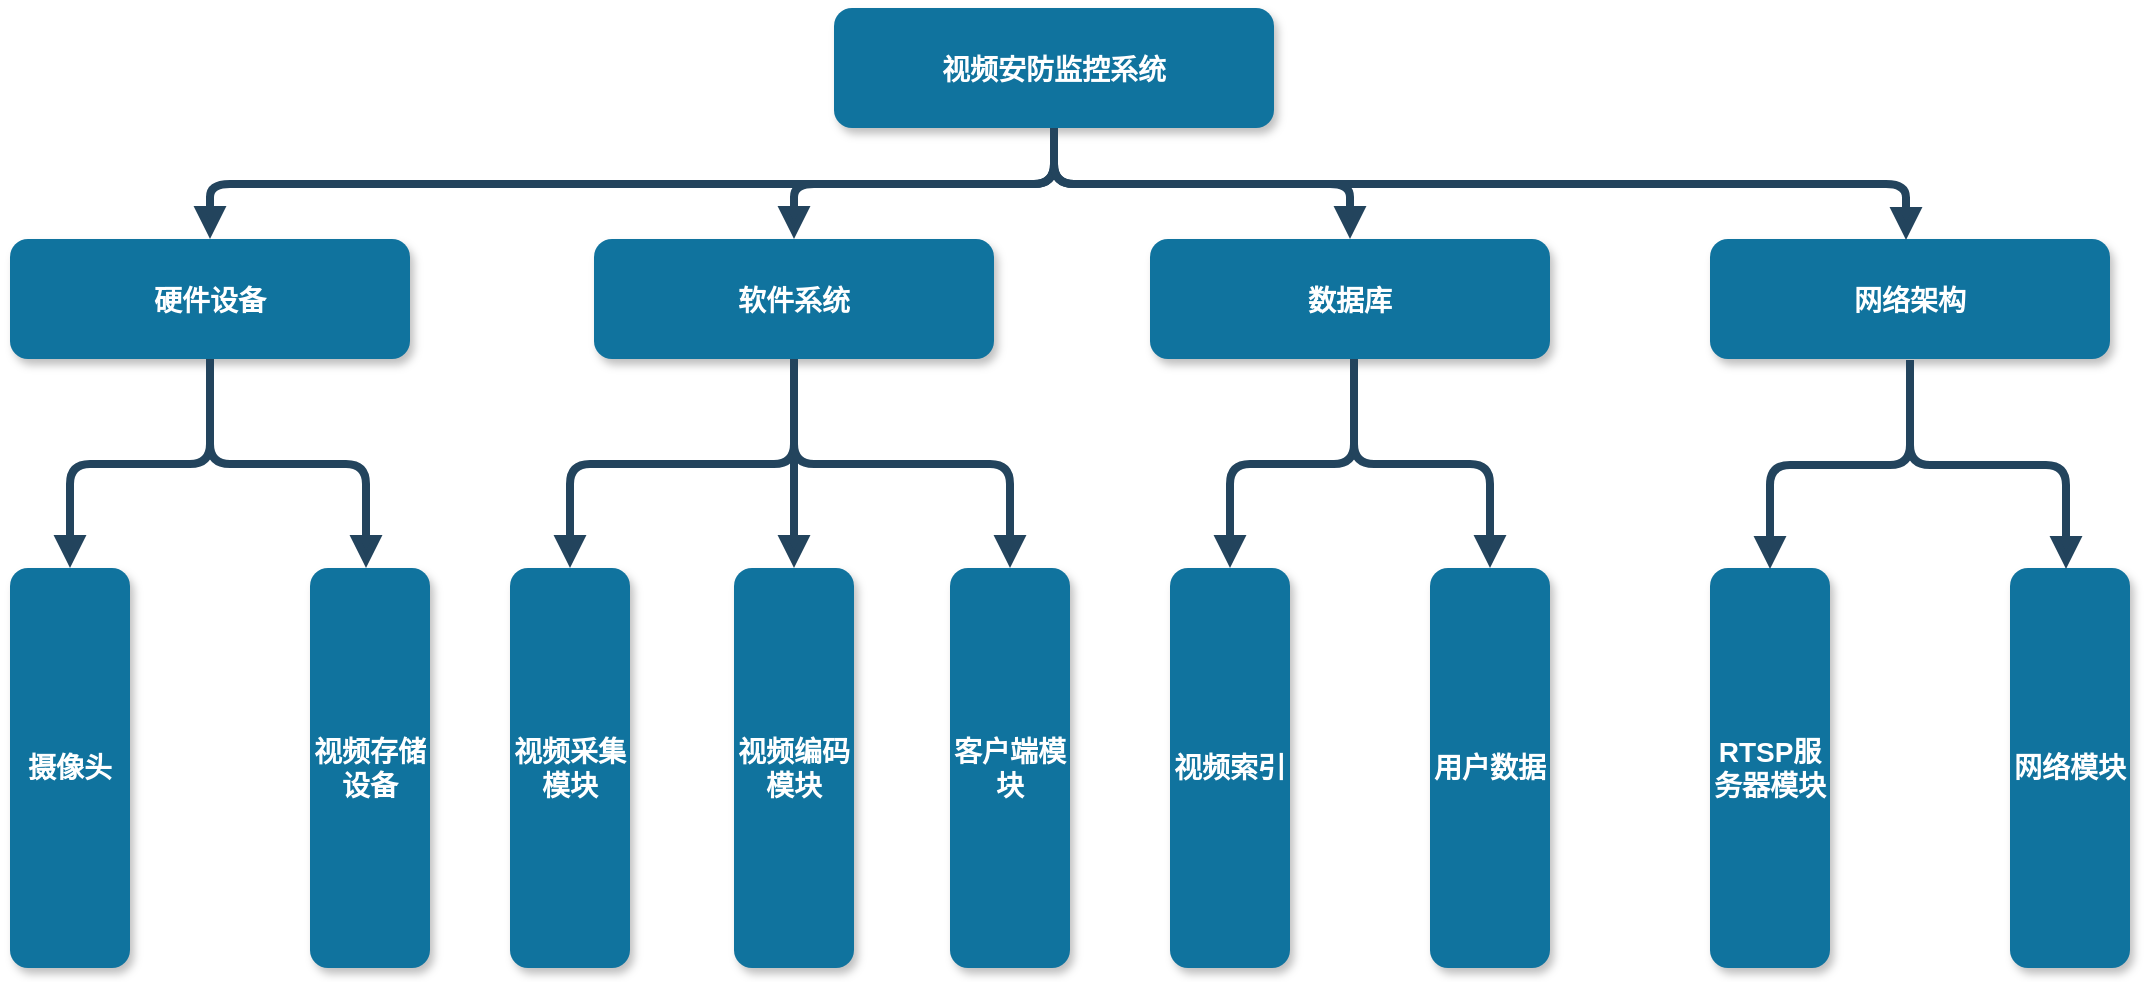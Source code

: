 <mxfile version="21.0.8" type="github">
  <diagram name="Page-1" id="97916047-d0de-89f5-080d-49f4d83e522f">
    <mxGraphModel dx="1434" dy="756" grid="1" gridSize="10" guides="1" tooltips="1" connect="1" arrows="1" fold="1" page="1" pageScale="1.5" pageWidth="1169" pageHeight="827" background="none" math="0" shadow="0">
      <root>
        <mxCell id="0" />
        <mxCell id="1" parent="0" />
        <mxCell id="3" value="视频安防监控系统" style="rounded=1;fillColor=#10739E;strokeColor=none;shadow=1;gradientColor=none;fontStyle=1;fontColor=#FFFFFF;fontSize=14;" parent="1" vertex="1">
          <mxGeometry x="662" y="340" width="220" height="60" as="geometry" />
        </mxCell>
        <mxCell id="4" value="硬件设备" style="rounded=1;fillColor=#10739E;strokeColor=none;shadow=1;gradientColor=none;fontStyle=1;fontColor=#FFFFFF;fontSize=14;" parent="1" vertex="1">
          <mxGeometry x="250" y="455.5" width="200" height="60" as="geometry" />
        </mxCell>
        <mxCell id="5" value="软件系统" style="rounded=1;fillColor=#10739E;strokeColor=none;shadow=1;gradientColor=none;fontStyle=1;fontColor=#FFFFFF;fontSize=14;" parent="1" vertex="1">
          <mxGeometry x="542" y="455.5" width="200" height="60" as="geometry" />
        </mxCell>
        <mxCell id="6" value="数据库" style="rounded=1;fillColor=#10739E;strokeColor=none;shadow=1;gradientColor=none;fontStyle=1;fontColor=#FFFFFF;fontSize=14;" parent="1" vertex="1">
          <mxGeometry x="820" y="455.5" width="200" height="60" as="geometry" />
        </mxCell>
        <mxCell id="8" value="视频采集模块" style="rounded=1;fillColor=#10739E;strokeColor=none;shadow=1;gradientColor=none;fontStyle=1;fontColor=#FFFFFF;fontSize=14;direction=south;whiteSpace=wrap;" parent="1" vertex="1">
          <mxGeometry x="500" y="620" width="60" height="200" as="geometry" />
        </mxCell>
        <mxCell id="30" value="" style="edgeStyle=elbowEdgeStyle;elbow=vertical;strokeWidth=4;endArrow=block;endFill=1;fontStyle=1;strokeColor=#23445D;" parent="1" source="3" target="5" edge="1">
          <mxGeometry x="22" y="165.5" width="100" height="100" as="geometry">
            <mxPoint x="22" y="265.5" as="sourcePoint" />
            <mxPoint x="122" y="165.5" as="targetPoint" />
          </mxGeometry>
        </mxCell>
        <mxCell id="31" value="" style="edgeStyle=elbowEdgeStyle;elbow=vertical;strokeWidth=4;endArrow=block;endFill=1;fontStyle=1;strokeColor=#23445D;" parent="1" source="3" target="4" edge="1">
          <mxGeometry x="22" y="165.5" width="100" height="100" as="geometry">
            <mxPoint x="22" y="265.5" as="sourcePoint" />
            <mxPoint x="122" y="165.5" as="targetPoint" />
          </mxGeometry>
        </mxCell>
        <mxCell id="32" value="" style="edgeStyle=elbowEdgeStyle;elbow=vertical;strokeWidth=4;endArrow=block;endFill=1;fontStyle=1;strokeColor=#23445D;" parent="1" source="3" target="6" edge="1">
          <mxGeometry x="22" y="165.5" width="100" height="100" as="geometry">
            <mxPoint x="22" y="265.5" as="sourcePoint" />
            <mxPoint x="122" y="165.5" as="targetPoint" />
          </mxGeometry>
        </mxCell>
        <mxCell id="6k0MO4jCzs8xXy13N70B-55" value="网络架构" style="rounded=1;fillColor=#10739E;strokeColor=none;shadow=1;gradientColor=none;fontStyle=1;fontColor=#FFFFFF;fontSize=14;" vertex="1" parent="1">
          <mxGeometry x="1100" y="455.5" width="200" height="60" as="geometry" />
        </mxCell>
        <mxCell id="6k0MO4jCzs8xXy13N70B-57" value="" style="edgeStyle=elbowEdgeStyle;elbow=vertical;strokeWidth=4;endArrow=block;endFill=1;fontStyle=1;strokeColor=#23445D;exitX=0.5;exitY=1;exitDx=0;exitDy=0;" edge="1" parent="1" source="3">
          <mxGeometry x="300" y="165.5" width="100" height="100" as="geometry">
            <mxPoint x="1050" y="400" as="sourcePoint" />
            <mxPoint x="1198" y="456" as="targetPoint" />
          </mxGeometry>
        </mxCell>
        <mxCell id="6k0MO4jCzs8xXy13N70B-59" value="" style="edgeStyle=elbowEdgeStyle;elbow=vertical;strokeWidth=4;endArrow=block;endFill=1;fontStyle=1;strokeColor=#23445D;exitX=0.5;exitY=1;exitDx=0;exitDy=0;entryX=0;entryY=0.5;entryDx=0;entryDy=0;" edge="1" parent="1" source="5" target="8">
          <mxGeometry y="389.5" width="100" height="100" as="geometry">
            <mxPoint x="750" y="624" as="sourcePoint" />
            <mxPoint x="380" y="680" as="targetPoint" />
            <Array as="points" />
          </mxGeometry>
        </mxCell>
        <mxCell id="6k0MO4jCzs8xXy13N70B-62" value="RTSP服务器模块" style="rounded=1;fillColor=#10739E;strokeColor=none;shadow=1;gradientColor=none;fontStyle=1;fontColor=#FFFFFF;fontSize=14;direction=south;whiteSpace=wrap;" vertex="1" parent="1">
          <mxGeometry x="1100" y="620" width="60" height="200" as="geometry" />
        </mxCell>
        <mxCell id="6k0MO4jCzs8xXy13N70B-63" value="网络模块" style="rounded=1;fillColor=#10739E;strokeColor=none;shadow=1;gradientColor=none;fontStyle=1;fontColor=#FFFFFF;fontSize=14;direction=south;whiteSpace=wrap;" vertex="1" parent="1">
          <mxGeometry x="1250" y="620" width="60" height="200" as="geometry" />
        </mxCell>
        <mxCell id="6k0MO4jCzs8xXy13N70B-64" value="视频编码模块" style="rounded=1;fillColor=#10739E;strokeColor=none;shadow=1;gradientColor=none;fontStyle=1;fontColor=#FFFFFF;fontSize=14;direction=south;whiteSpace=wrap;" vertex="1" parent="1">
          <mxGeometry x="612" y="620" width="60" height="200" as="geometry" />
        </mxCell>
        <mxCell id="6k0MO4jCzs8xXy13N70B-65" value="客户端模块" style="rounded=1;fillColor=#10739E;strokeColor=none;shadow=1;gradientColor=none;fontStyle=1;fontColor=#FFFFFF;fontSize=14;direction=south;whiteSpace=wrap;" vertex="1" parent="1">
          <mxGeometry x="720" y="620" width="60" height="200" as="geometry" />
        </mxCell>
        <mxCell id="6k0MO4jCzs8xXy13N70B-67" value="" style="edgeStyle=elbowEdgeStyle;elbow=vertical;strokeWidth=4;endArrow=block;endFill=1;fontStyle=1;strokeColor=#23445D;exitX=0.5;exitY=1;exitDx=0;exitDy=0;entryX=0;entryY=0.5;entryDx=0;entryDy=0;" edge="1" parent="1" target="6k0MO4jCzs8xXy13N70B-64">
          <mxGeometry x="240" y="389.5" width="100" height="100" as="geometry">
            <mxPoint x="642" y="516" as="sourcePoint" />
            <mxPoint x="570" y="620" as="targetPoint" />
            <Array as="points" />
          </mxGeometry>
        </mxCell>
        <mxCell id="6k0MO4jCzs8xXy13N70B-69" value="视频索引" style="rounded=1;fillColor=#10739E;strokeColor=none;shadow=1;gradientColor=none;fontStyle=1;fontColor=#FFFFFF;fontSize=14;direction=south;whiteSpace=wrap;" vertex="1" parent="1">
          <mxGeometry x="830" y="620" width="60" height="200" as="geometry" />
        </mxCell>
        <mxCell id="6k0MO4jCzs8xXy13N70B-70" value="用户数据" style="rounded=1;fillColor=#10739E;strokeColor=none;shadow=1;gradientColor=none;fontStyle=1;fontColor=#FFFFFF;fontSize=14;direction=south;whiteSpace=wrap;" vertex="1" parent="1">
          <mxGeometry x="960" y="620" width="60" height="200" as="geometry" />
        </mxCell>
        <mxCell id="6k0MO4jCzs8xXy13N70B-71" value="" style="edgeStyle=elbowEdgeStyle;elbow=vertical;strokeWidth=4;endArrow=block;endFill=1;fontStyle=1;strokeColor=#23445D;exitX=0.5;exitY=1;exitDx=0;exitDy=0;entryX=0;entryY=0.5;entryDx=0;entryDy=0;" edge="1" parent="1" source="5" target="6k0MO4jCzs8xXy13N70B-65">
          <mxGeometry x="340" y="389.5" width="100" height="100" as="geometry">
            <mxPoint x="742" y="516" as="sourcePoint" />
            <mxPoint x="640" y="620" as="targetPoint" />
            <Array as="points" />
          </mxGeometry>
        </mxCell>
        <mxCell id="6k0MO4jCzs8xXy13N70B-72" value="" style="edgeStyle=elbowEdgeStyle;elbow=vertical;strokeWidth=4;endArrow=block;endFill=1;fontStyle=1;strokeColor=#23445D;exitX=0.5;exitY=1;exitDx=0;exitDy=0;entryX=0;entryY=0.5;entryDx=0;entryDy=0;" edge="1" parent="1" target="6k0MO4jCzs8xXy13N70B-69">
          <mxGeometry x="520" y="389" width="100" height="100" as="geometry">
            <mxPoint x="922" y="515.5" as="sourcePoint" />
            <mxPoint x="820" y="620" as="targetPoint" />
            <Array as="points" />
          </mxGeometry>
        </mxCell>
        <mxCell id="6k0MO4jCzs8xXy13N70B-73" value="" style="edgeStyle=elbowEdgeStyle;elbow=vertical;strokeWidth=4;endArrow=block;endFill=1;fontStyle=1;strokeColor=#23445D;exitX=0.5;exitY=1;exitDx=0;exitDy=0;entryX=0;entryY=0.5;entryDx=0;entryDy=0;" edge="1" parent="1" target="6k0MO4jCzs8xXy13N70B-70">
          <mxGeometry x="680" y="389" width="100" height="100" as="geometry">
            <mxPoint x="922" y="515.5" as="sourcePoint" />
            <mxPoint x="1030" y="619.5" as="targetPoint" />
            <Array as="points" />
          </mxGeometry>
        </mxCell>
        <mxCell id="6k0MO4jCzs8xXy13N70B-75" value="" style="edgeStyle=elbowEdgeStyle;elbow=vertical;strokeWidth=4;endArrow=block;endFill=1;fontStyle=1;strokeColor=#23445D;exitX=0.5;exitY=1;exitDx=0;exitDy=0;entryX=0;entryY=0.5;entryDx=0;entryDy=0;" edge="1" parent="1">
          <mxGeometry x="798" y="389.5" width="100" height="100" as="geometry">
            <mxPoint x="1200" y="516" as="sourcePoint" />
            <mxPoint x="1130" y="620.5" as="targetPoint" />
            <Array as="points" />
          </mxGeometry>
        </mxCell>
        <mxCell id="6k0MO4jCzs8xXy13N70B-76" value="" style="edgeStyle=elbowEdgeStyle;elbow=vertical;strokeWidth=4;endArrow=block;endFill=1;fontStyle=1;strokeColor=#23445D;exitX=0.5;exitY=1;exitDx=0;exitDy=0;entryX=0;entryY=0.5;entryDx=0;entryDy=0;" edge="1" parent="1">
          <mxGeometry x="958" y="389.5" width="100" height="100" as="geometry">
            <mxPoint x="1200" y="516" as="sourcePoint" />
            <mxPoint x="1278" y="620.5" as="targetPoint" />
            <Array as="points" />
          </mxGeometry>
        </mxCell>
        <mxCell id="6k0MO4jCzs8xXy13N70B-77" value="摄像头" style="rounded=1;fillColor=#10739E;strokeColor=none;shadow=1;gradientColor=none;fontStyle=1;fontColor=#FFFFFF;fontSize=14;direction=south;whiteSpace=wrap;" vertex="1" parent="1">
          <mxGeometry x="250" y="620" width="60" height="200" as="geometry" />
        </mxCell>
        <mxCell id="6k0MO4jCzs8xXy13N70B-78" value="视频存储设备" style="rounded=1;fillColor=#10739E;strokeColor=none;shadow=1;gradientColor=none;fontStyle=1;fontColor=#FFFFFF;fontSize=14;direction=south;whiteSpace=wrap;" vertex="1" parent="1">
          <mxGeometry x="400" y="620" width="60" height="200" as="geometry" />
        </mxCell>
        <mxCell id="6k0MO4jCzs8xXy13N70B-79" value="" style="edgeStyle=elbowEdgeStyle;elbow=vertical;strokeWidth=4;endArrow=block;endFill=1;fontStyle=1;strokeColor=#23445D;exitX=0.5;exitY=1;exitDx=0;exitDy=0;entryX=0;entryY=0.5;entryDx=0;entryDy=0;" edge="1" parent="1">
          <mxGeometry x="-52" y="389" width="100" height="100" as="geometry">
            <mxPoint x="350" y="515.5" as="sourcePoint" />
            <mxPoint x="280" y="620" as="targetPoint" />
            <Array as="points" />
          </mxGeometry>
        </mxCell>
        <mxCell id="6k0MO4jCzs8xXy13N70B-80" value="" style="edgeStyle=elbowEdgeStyle;elbow=vertical;strokeWidth=4;endArrow=block;endFill=1;fontStyle=1;strokeColor=#23445D;exitX=0.5;exitY=1;exitDx=0;exitDy=0;entryX=0;entryY=0.5;entryDx=0;entryDy=0;" edge="1" parent="1">
          <mxGeometry x="108" y="389" width="100" height="100" as="geometry">
            <mxPoint x="350" y="515.5" as="sourcePoint" />
            <mxPoint x="428" y="620" as="targetPoint" />
            <Array as="points" />
          </mxGeometry>
        </mxCell>
      </root>
    </mxGraphModel>
  </diagram>
</mxfile>
